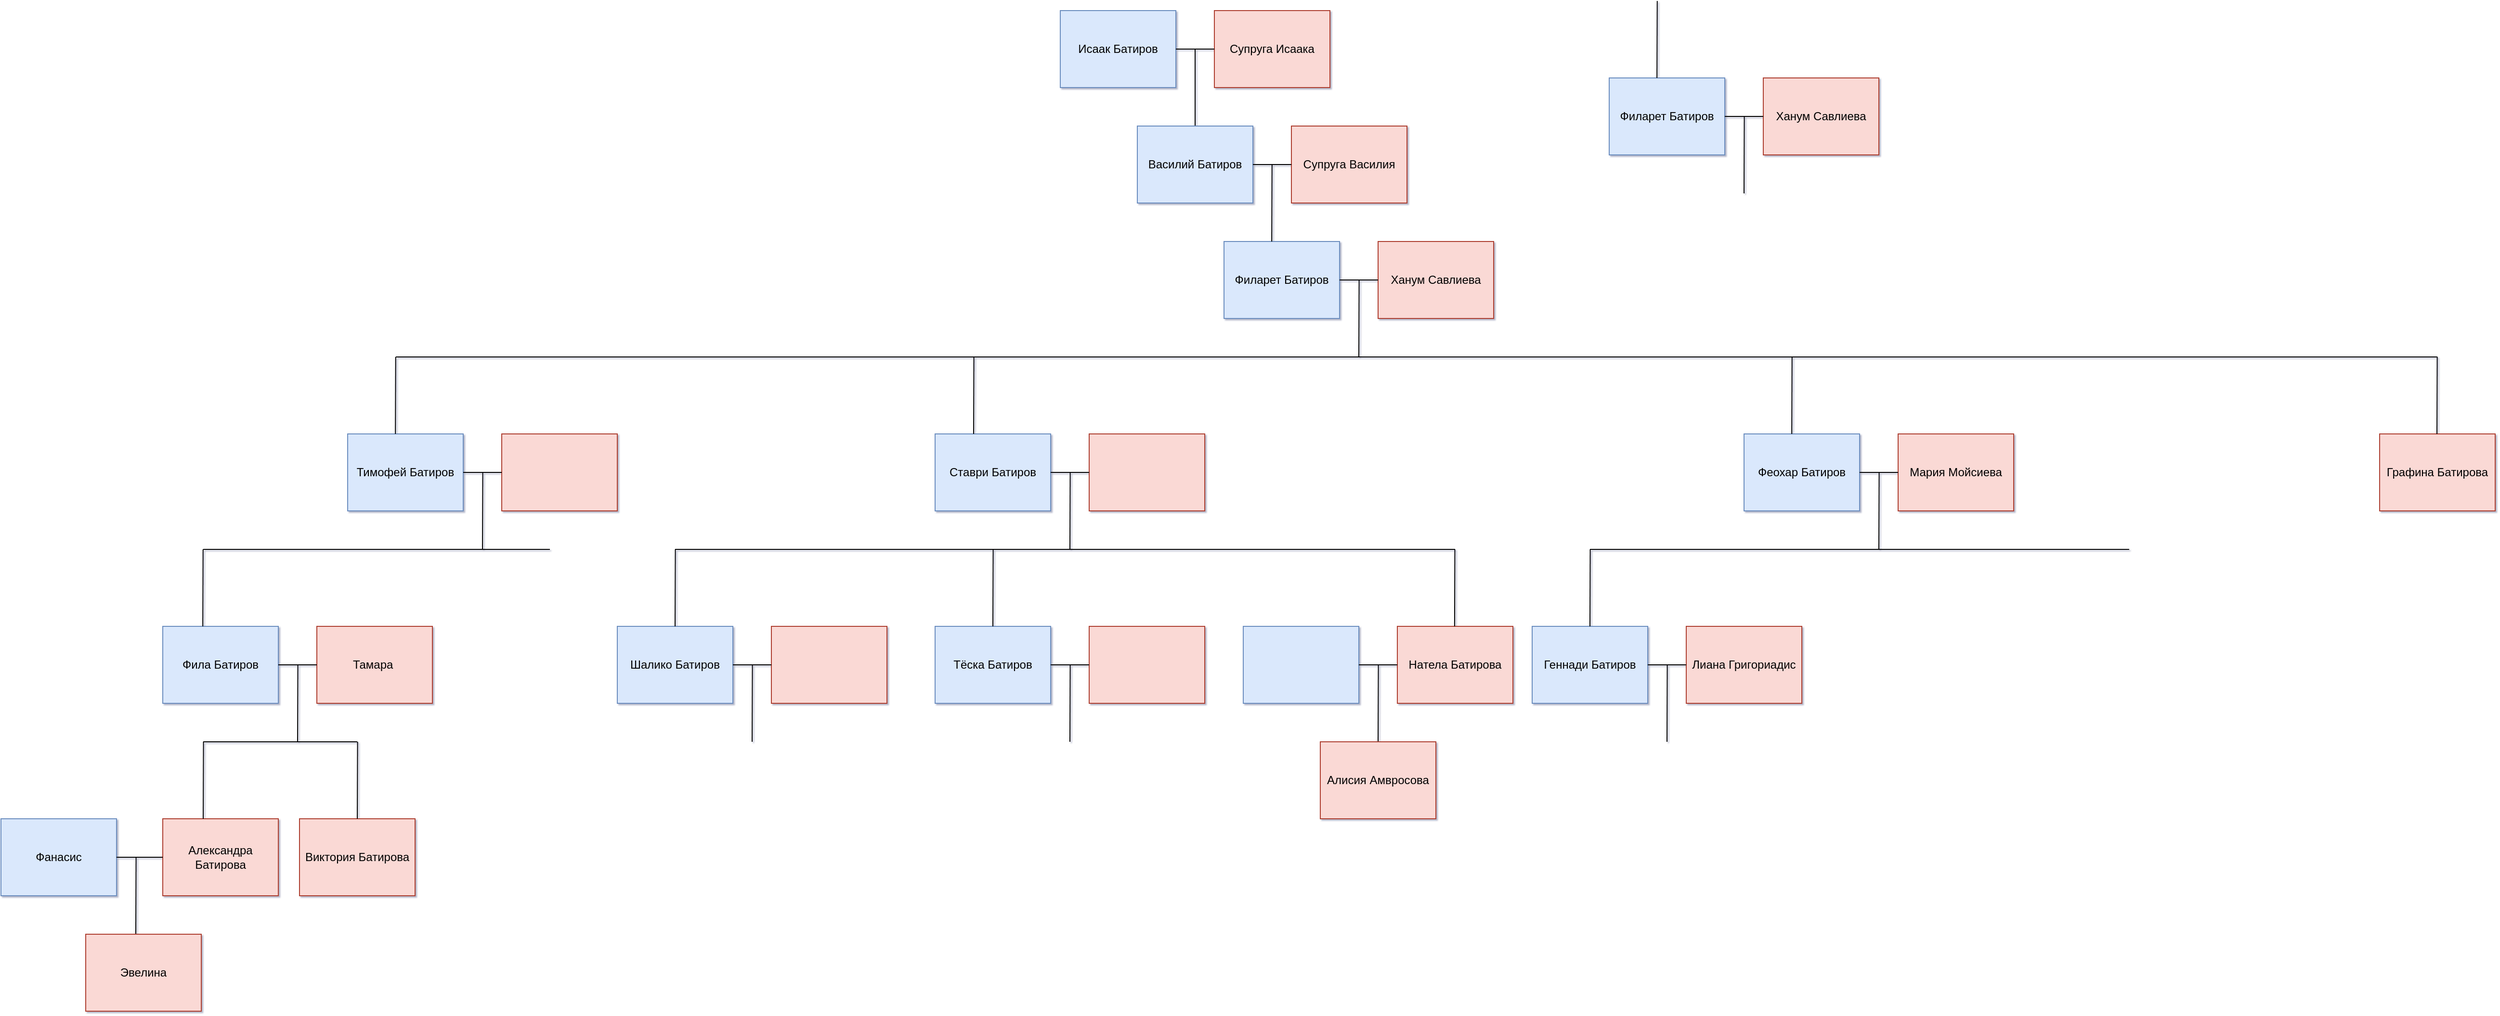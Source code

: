 <mxfile version="17.4.1" type="github">
  <diagram id="wWHne-ShAnKqNN_yMTwA" name="Page-1">
    <mxGraphModel dx="2310" dy="799" grid="1" gridSize="10" guides="1" tooltips="1" connect="1" arrows="1" fold="1" page="1" pageScale="1" pageWidth="827" pageHeight="1169" math="0" shadow="1">
      <root>
        <mxCell id="0" />
        <mxCell id="1" parent="0" />
        <mxCell id="8azdgzAkr9T4j-si9GLJ-1" value="Исаак Батиров" style="rounded=0;whiteSpace=wrap;html=1;fillColor=#dae8fc;strokeColor=#6c8ebf;" parent="1" vertex="1">
          <mxGeometry x="890" y="40" width="120" height="80" as="geometry" />
        </mxCell>
        <mxCell id="8azdgzAkr9T4j-si9GLJ-2" value="Супруга Исаака" style="rounded=0;whiteSpace=wrap;html=1;fillColor=#fad9d5;strokeColor=#ae4132;" parent="1" vertex="1">
          <mxGeometry x="1050" y="40" width="120" height="80" as="geometry" />
        </mxCell>
        <mxCell id="8azdgzAkr9T4j-si9GLJ-3" value="" style="endArrow=none;html=1;rounded=0;entryX=1;entryY=0.5;entryDx=0;entryDy=0;" parent="1" source="8azdgzAkr9T4j-si9GLJ-2" target="8azdgzAkr9T4j-si9GLJ-1" edge="1">
          <mxGeometry width="50" height="50" relative="1" as="geometry">
            <mxPoint x="960" y="310" as="sourcePoint" />
            <mxPoint x="1010" y="260" as="targetPoint" />
          </mxGeometry>
        </mxCell>
        <mxCell id="8azdgzAkr9T4j-si9GLJ-4" value="" style="endArrow=none;html=1;rounded=0;exitX=0.5;exitY=0;exitDx=0;exitDy=0;" parent="1" source="8azdgzAkr9T4j-si9GLJ-7" edge="1">
          <mxGeometry width="50" height="50" relative="1" as="geometry">
            <mxPoint x="1030" y="160" as="sourcePoint" />
            <mxPoint x="1030" y="80" as="targetPoint" />
          </mxGeometry>
        </mxCell>
        <mxCell id="8azdgzAkr9T4j-si9GLJ-5" style="edgeStyle=orthogonalEdgeStyle;rounded=0;orthogonalLoop=1;jettySize=auto;html=1;exitX=0.5;exitY=1;exitDx=0;exitDy=0;" parent="1" source="8azdgzAkr9T4j-si9GLJ-2" target="8azdgzAkr9T4j-si9GLJ-2" edge="1">
          <mxGeometry relative="1" as="geometry" />
        </mxCell>
        <mxCell id="8azdgzAkr9T4j-si9GLJ-7" value="Василий Батиров" style="rounded=0;whiteSpace=wrap;html=1;fillColor=#dae8fc;strokeColor=#6c8ebf;" parent="1" vertex="1">
          <mxGeometry x="970" y="160" width="120" height="80" as="geometry" />
        </mxCell>
        <mxCell id="8azdgzAkr9T4j-si9GLJ-8" value="Супруга Василия" style="rounded=0;whiteSpace=wrap;html=1;fillColor=#fad9d5;strokeColor=#ae4132;" parent="1" vertex="1">
          <mxGeometry x="1130" y="160" width="120" height="80" as="geometry" />
        </mxCell>
        <mxCell id="8azdgzAkr9T4j-si9GLJ-9" value="" style="endArrow=none;html=1;rounded=0;entryX=1;entryY=0.5;entryDx=0;entryDy=0;" parent="1" source="8azdgzAkr9T4j-si9GLJ-8" target="8azdgzAkr9T4j-si9GLJ-7" edge="1">
          <mxGeometry width="50" height="50" relative="1" as="geometry">
            <mxPoint x="1040" y="430" as="sourcePoint" />
            <mxPoint x="1090" y="380" as="targetPoint" />
          </mxGeometry>
        </mxCell>
        <mxCell id="8azdgzAkr9T4j-si9GLJ-10" style="edgeStyle=orthogonalEdgeStyle;rounded=0;orthogonalLoop=1;jettySize=auto;html=1;exitX=0.5;exitY=1;exitDx=0;exitDy=0;" parent="1" source="8azdgzAkr9T4j-si9GLJ-8" target="8azdgzAkr9T4j-si9GLJ-8" edge="1">
          <mxGeometry relative="1" as="geometry" />
        </mxCell>
        <mxCell id="8azdgzAkr9T4j-si9GLJ-11" value="Филарет Батиров" style="rounded=0;whiteSpace=wrap;html=1;fillColor=#dae8fc;strokeColor=#6c8ebf;" parent="1" vertex="1">
          <mxGeometry x="1060" y="280" width="120" height="80" as="geometry" />
        </mxCell>
        <mxCell id="8azdgzAkr9T4j-si9GLJ-12" value="Ханум Савлиева" style="rounded=0;whiteSpace=wrap;html=1;fillColor=#fad9d5;strokeColor=#ae4132;" parent="1" vertex="1">
          <mxGeometry x="1220" y="280" width="120" height="80" as="geometry" />
        </mxCell>
        <mxCell id="8azdgzAkr9T4j-si9GLJ-13" value="" style="endArrow=none;html=1;rounded=0;entryX=1;entryY=0.5;entryDx=0;entryDy=0;" parent="1" source="8azdgzAkr9T4j-si9GLJ-12" target="8azdgzAkr9T4j-si9GLJ-11" edge="1">
          <mxGeometry width="50" height="50" relative="1" as="geometry">
            <mxPoint x="1130" y="550" as="sourcePoint" />
            <mxPoint x="1180" y="500" as="targetPoint" />
          </mxGeometry>
        </mxCell>
        <mxCell id="8azdgzAkr9T4j-si9GLJ-14" style="edgeStyle=orthogonalEdgeStyle;rounded=0;orthogonalLoop=1;jettySize=auto;html=1;exitX=0.5;exitY=1;exitDx=0;exitDy=0;" parent="1" source="8azdgzAkr9T4j-si9GLJ-12" target="8azdgzAkr9T4j-si9GLJ-12" edge="1">
          <mxGeometry relative="1" as="geometry" />
        </mxCell>
        <mxCell id="8azdgzAkr9T4j-si9GLJ-15" value="" style="endArrow=none;html=1;rounded=0;" parent="1" edge="1">
          <mxGeometry width="50" height="50" relative="1" as="geometry">
            <mxPoint x="1200" y="400" as="sourcePoint" />
            <mxPoint x="1200.29" y="320" as="targetPoint" />
          </mxGeometry>
        </mxCell>
        <mxCell id="8azdgzAkr9T4j-si9GLJ-16" value="" style="endArrow=none;html=1;rounded=0;" parent="1" edge="1">
          <mxGeometry width="50" height="50" relative="1" as="geometry">
            <mxPoint x="200" y="400" as="sourcePoint" />
            <mxPoint x="2320" y="400" as="targetPoint" />
          </mxGeometry>
        </mxCell>
        <mxCell id="8azdgzAkr9T4j-si9GLJ-17" value="" style="endArrow=none;html=1;rounded=0;" parent="1" edge="1">
          <mxGeometry width="50" height="50" relative="1" as="geometry">
            <mxPoint x="1109.58" y="280.0" as="sourcePoint" />
            <mxPoint x="1109.87" y="200" as="targetPoint" />
          </mxGeometry>
        </mxCell>
        <mxCell id="8azdgzAkr9T4j-si9GLJ-18" value="Тимофей Батиров" style="rounded=0;whiteSpace=wrap;html=1;fillColor=#dae8fc;strokeColor=#6c8ebf;" parent="1" vertex="1">
          <mxGeometry x="150" y="480" width="120" height="80" as="geometry" />
        </mxCell>
        <mxCell id="8azdgzAkr9T4j-si9GLJ-19" value="" style="rounded=0;whiteSpace=wrap;html=1;fillColor=#fad9d5;strokeColor=#ae4132;" parent="1" vertex="1">
          <mxGeometry x="310" y="480" width="120" height="80" as="geometry" />
        </mxCell>
        <mxCell id="8azdgzAkr9T4j-si9GLJ-20" value="" style="endArrow=none;html=1;rounded=0;entryX=1;entryY=0.5;entryDx=0;entryDy=0;" parent="1" source="8azdgzAkr9T4j-si9GLJ-19" target="8azdgzAkr9T4j-si9GLJ-18" edge="1">
          <mxGeometry width="50" height="50" relative="1" as="geometry">
            <mxPoint x="220" y="750" as="sourcePoint" />
            <mxPoint x="270" y="700" as="targetPoint" />
          </mxGeometry>
        </mxCell>
        <mxCell id="8azdgzAkr9T4j-si9GLJ-21" value="" style="endArrow=none;html=1;rounded=0;" parent="1" edge="1">
          <mxGeometry width="50" height="50" relative="1" as="geometry">
            <mxPoint x="290" y="600.0" as="sourcePoint" />
            <mxPoint x="290.29" y="520" as="targetPoint" />
          </mxGeometry>
        </mxCell>
        <mxCell id="8azdgzAkr9T4j-si9GLJ-22" value="" style="endArrow=none;html=1;rounded=0;" parent="1" edge="1">
          <mxGeometry width="50" height="50" relative="1" as="geometry">
            <mxPoint x="199.58" y="480.0" as="sourcePoint" />
            <mxPoint x="199.87" y="400" as="targetPoint" />
          </mxGeometry>
        </mxCell>
        <mxCell id="8azdgzAkr9T4j-si9GLJ-23" value="" style="endArrow=none;html=1;rounded=0;" parent="1" edge="1">
          <mxGeometry width="50" height="50" relative="1" as="geometry">
            <mxPoint y="600" as="sourcePoint" />
            <mxPoint x="360" y="600" as="targetPoint" />
          </mxGeometry>
        </mxCell>
        <mxCell id="8azdgzAkr9T4j-si9GLJ-26" value="Фила Батиров" style="rounded=0;whiteSpace=wrap;html=1;fillColor=#dae8fc;strokeColor=#6c8ebf;" parent="1" vertex="1">
          <mxGeometry x="-42" y="680" width="120" height="80" as="geometry" />
        </mxCell>
        <mxCell id="8azdgzAkr9T4j-si9GLJ-27" value="Тамара&amp;nbsp;" style="rounded=0;whiteSpace=wrap;html=1;fillColor=#fad9d5;strokeColor=#ae4132;" parent="1" vertex="1">
          <mxGeometry x="118" y="680" width="120" height="80" as="geometry" />
        </mxCell>
        <mxCell id="8azdgzAkr9T4j-si9GLJ-28" value="" style="endArrow=none;html=1;rounded=0;entryX=1;entryY=0.5;entryDx=0;entryDy=0;" parent="1" source="8azdgzAkr9T4j-si9GLJ-27" target="8azdgzAkr9T4j-si9GLJ-26" edge="1">
          <mxGeometry width="50" height="50" relative="1" as="geometry">
            <mxPoint x="28" y="950" as="sourcePoint" />
            <mxPoint x="78" y="900" as="targetPoint" />
          </mxGeometry>
        </mxCell>
        <mxCell id="8azdgzAkr9T4j-si9GLJ-29" value="" style="endArrow=none;html=1;rounded=0;" parent="1" edge="1">
          <mxGeometry width="50" height="50" relative="1" as="geometry">
            <mxPoint x="98" y="800.0" as="sourcePoint" />
            <mxPoint x="98.29" y="720" as="targetPoint" />
          </mxGeometry>
        </mxCell>
        <mxCell id="8azdgzAkr9T4j-si9GLJ-30" value="" style="endArrow=none;html=1;rounded=0;" parent="1" edge="1">
          <mxGeometry width="50" height="50" relative="1" as="geometry">
            <mxPoint x="-0.42" y="680.0" as="sourcePoint" />
            <mxPoint x="-0.13" y="600" as="targetPoint" />
          </mxGeometry>
        </mxCell>
        <mxCell id="UtYaq4S0Bj3diOGqPEKm-1" value="Фанасис" style="rounded=0;whiteSpace=wrap;html=1;fillColor=#dae8fc;strokeColor=#6c8ebf;" vertex="1" parent="1">
          <mxGeometry x="-210" y="880" width="120" height="80" as="geometry" />
        </mxCell>
        <mxCell id="UtYaq4S0Bj3diOGqPEKm-2" value="Александра Батирова" style="rounded=0;whiteSpace=wrap;html=1;fillColor=#fad9d5;strokeColor=#ae4132;" vertex="1" parent="1">
          <mxGeometry x="-42" y="880" width="120" height="80" as="geometry" />
        </mxCell>
        <mxCell id="UtYaq4S0Bj3diOGqPEKm-3" value="" style="endArrow=none;html=1;rounded=0;entryX=1;entryY=0.5;entryDx=0;entryDy=0;" edge="1" parent="1" source="UtYaq4S0Bj3diOGqPEKm-2" target="UtYaq4S0Bj3diOGqPEKm-1">
          <mxGeometry width="50" height="50" relative="1" as="geometry">
            <mxPoint x="-140" y="1150" as="sourcePoint" />
            <mxPoint x="-90" y="1100" as="targetPoint" />
          </mxGeometry>
        </mxCell>
        <mxCell id="UtYaq4S0Bj3diOGqPEKm-4" value="" style="endArrow=none;html=1;rounded=0;" edge="1" parent="1">
          <mxGeometry width="50" height="50" relative="1" as="geometry">
            <mxPoint x="-70" y="1000" as="sourcePoint" />
            <mxPoint x="-69.71" y="920" as="targetPoint" />
          </mxGeometry>
        </mxCell>
        <mxCell id="UtYaq4S0Bj3diOGqPEKm-5" value="" style="endArrow=none;html=1;rounded=0;" edge="1" parent="1">
          <mxGeometry width="50" height="50" relative="1" as="geometry">
            <mxPoint y="800" as="sourcePoint" />
            <mxPoint x="160" y="800" as="targetPoint" />
          </mxGeometry>
        </mxCell>
        <mxCell id="UtYaq4S0Bj3diOGqPEKm-6" value="" style="endArrow=none;html=1;rounded=0;" edge="1" parent="1">
          <mxGeometry width="50" height="50" relative="1" as="geometry">
            <mxPoint x="-8.704e-14" y="880" as="sourcePoint" />
            <mxPoint x="0.29" y="800" as="targetPoint" />
          </mxGeometry>
        </mxCell>
        <mxCell id="UtYaq4S0Bj3diOGqPEKm-8" value="Виктория Батирова" style="rounded=0;whiteSpace=wrap;html=1;fillColor=#fad9d5;strokeColor=#ae4132;" vertex="1" parent="1">
          <mxGeometry x="100" y="880" width="120" height="80" as="geometry" />
        </mxCell>
        <mxCell id="UtYaq4S0Bj3diOGqPEKm-10" value="" style="endArrow=none;html=1;rounded=0;" edge="1" parent="1">
          <mxGeometry width="50" height="50" relative="1" as="geometry">
            <mxPoint x="160" y="880" as="sourcePoint" />
            <mxPoint x="160.29" y="800" as="targetPoint" />
          </mxGeometry>
        </mxCell>
        <mxCell id="UtYaq4S0Bj3diOGqPEKm-11" value="Эвелина" style="rounded=0;whiteSpace=wrap;html=1;fillColor=#fad9d5;strokeColor=#ae4132;" vertex="1" parent="1">
          <mxGeometry x="-122" y="1000" width="120" height="80" as="geometry" />
        </mxCell>
        <mxCell id="UtYaq4S0Bj3diOGqPEKm-12" value="Ставри Батиров" style="rounded=0;whiteSpace=wrap;html=1;fillColor=#dae8fc;strokeColor=#6c8ebf;" vertex="1" parent="1">
          <mxGeometry x="760" y="480" width="120" height="80" as="geometry" />
        </mxCell>
        <mxCell id="UtYaq4S0Bj3diOGqPEKm-13" value="" style="rounded=0;whiteSpace=wrap;html=1;fillColor=#fad9d5;strokeColor=#ae4132;" vertex="1" parent="1">
          <mxGeometry x="920" y="480" width="120" height="80" as="geometry" />
        </mxCell>
        <mxCell id="UtYaq4S0Bj3diOGqPEKm-14" value="" style="endArrow=none;html=1;rounded=0;entryX=1;entryY=0.5;entryDx=0;entryDy=0;" edge="1" parent="1" source="UtYaq4S0Bj3diOGqPEKm-13" target="UtYaq4S0Bj3diOGqPEKm-12">
          <mxGeometry width="50" height="50" relative="1" as="geometry">
            <mxPoint x="830" y="750" as="sourcePoint" />
            <mxPoint x="880" y="700" as="targetPoint" />
          </mxGeometry>
        </mxCell>
        <mxCell id="UtYaq4S0Bj3diOGqPEKm-15" value="" style="endArrow=none;html=1;rounded=0;" edge="1" parent="1">
          <mxGeometry width="50" height="50" relative="1" as="geometry">
            <mxPoint x="900" y="600.0" as="sourcePoint" />
            <mxPoint x="900.29" y="520" as="targetPoint" />
          </mxGeometry>
        </mxCell>
        <mxCell id="UtYaq4S0Bj3diOGqPEKm-16" value="" style="endArrow=none;html=1;rounded=0;" edge="1" parent="1">
          <mxGeometry width="50" height="50" relative="1" as="geometry">
            <mxPoint x="800" y="480.0" as="sourcePoint" />
            <mxPoint x="800.29" y="400" as="targetPoint" />
          </mxGeometry>
        </mxCell>
        <mxCell id="UtYaq4S0Bj3diOGqPEKm-17" value="" style="endArrow=none;html=1;rounded=0;" edge="1" parent="1">
          <mxGeometry width="50" height="50" relative="1" as="geometry">
            <mxPoint x="490" y="600" as="sourcePoint" />
            <mxPoint x="1300" y="600" as="targetPoint" />
          </mxGeometry>
        </mxCell>
        <mxCell id="UtYaq4S0Bj3diOGqPEKm-19" value="Шалико Батиров" style="rounded=0;whiteSpace=wrap;html=1;fillColor=#dae8fc;strokeColor=#6c8ebf;" vertex="1" parent="1">
          <mxGeometry x="430" y="680" width="120" height="80" as="geometry" />
        </mxCell>
        <mxCell id="UtYaq4S0Bj3diOGqPEKm-20" value="" style="rounded=0;whiteSpace=wrap;html=1;fillColor=#fad9d5;strokeColor=#ae4132;" vertex="1" parent="1">
          <mxGeometry x="590" y="680" width="120" height="80" as="geometry" />
        </mxCell>
        <mxCell id="UtYaq4S0Bj3diOGqPEKm-21" value="" style="endArrow=none;html=1;rounded=0;entryX=1;entryY=0.5;entryDx=0;entryDy=0;" edge="1" parent="1" source="UtYaq4S0Bj3diOGqPEKm-20" target="UtYaq4S0Bj3diOGqPEKm-19">
          <mxGeometry width="50" height="50" relative="1" as="geometry">
            <mxPoint x="500" y="950" as="sourcePoint" />
            <mxPoint x="550" y="900" as="targetPoint" />
          </mxGeometry>
        </mxCell>
        <mxCell id="UtYaq4S0Bj3diOGqPEKm-22" value="" style="endArrow=none;html=1;rounded=0;" edge="1" parent="1">
          <mxGeometry width="50" height="50" relative="1" as="geometry">
            <mxPoint x="570" y="800" as="sourcePoint" />
            <mxPoint x="570.29" y="720" as="targetPoint" />
          </mxGeometry>
        </mxCell>
        <mxCell id="UtYaq4S0Bj3diOGqPEKm-23" value="" style="endArrow=none;html=1;rounded=0;" edge="1" parent="1">
          <mxGeometry width="50" height="50" relative="1" as="geometry">
            <mxPoint x="490.0" y="680.0" as="sourcePoint" />
            <mxPoint x="490.29" y="600" as="targetPoint" />
          </mxGeometry>
        </mxCell>
        <mxCell id="UtYaq4S0Bj3diOGqPEKm-24" value="Тёска Батиров" style="rounded=0;whiteSpace=wrap;html=1;fillColor=#dae8fc;strokeColor=#6c8ebf;" vertex="1" parent="1">
          <mxGeometry x="760" y="680" width="120" height="80" as="geometry" />
        </mxCell>
        <mxCell id="UtYaq4S0Bj3diOGqPEKm-25" value="" style="rounded=0;whiteSpace=wrap;html=1;fillColor=#fad9d5;strokeColor=#ae4132;" vertex="1" parent="1">
          <mxGeometry x="920" y="680" width="120" height="80" as="geometry" />
        </mxCell>
        <mxCell id="UtYaq4S0Bj3diOGqPEKm-26" value="" style="endArrow=none;html=1;rounded=0;entryX=1;entryY=0.5;entryDx=0;entryDy=0;" edge="1" parent="1" source="UtYaq4S0Bj3diOGqPEKm-25" target="UtYaq4S0Bj3diOGqPEKm-24">
          <mxGeometry width="50" height="50" relative="1" as="geometry">
            <mxPoint x="830" y="950" as="sourcePoint" />
            <mxPoint x="880" y="900" as="targetPoint" />
          </mxGeometry>
        </mxCell>
        <mxCell id="UtYaq4S0Bj3diOGqPEKm-27" value="" style="endArrow=none;html=1;rounded=0;" edge="1" parent="1">
          <mxGeometry width="50" height="50" relative="1" as="geometry">
            <mxPoint x="900" y="800" as="sourcePoint" />
            <mxPoint x="900.29" y="720" as="targetPoint" />
          </mxGeometry>
        </mxCell>
        <mxCell id="UtYaq4S0Bj3diOGqPEKm-28" value="" style="endArrow=none;html=1;rounded=0;" edge="1" parent="1">
          <mxGeometry width="50" height="50" relative="1" as="geometry">
            <mxPoint x="820" y="680" as="sourcePoint" />
            <mxPoint x="820.29" y="600" as="targetPoint" />
          </mxGeometry>
        </mxCell>
        <mxCell id="UtYaq4S0Bj3diOGqPEKm-29" value="" style="rounded=0;whiteSpace=wrap;html=1;fillColor=#dae8fc;strokeColor=#6c8ebf;" vertex="1" parent="1">
          <mxGeometry x="1080" y="680" width="120" height="80" as="geometry" />
        </mxCell>
        <mxCell id="UtYaq4S0Bj3diOGqPEKm-30" value="Натела Батирова" style="rounded=0;whiteSpace=wrap;html=1;fillColor=#fad9d5;strokeColor=#ae4132;" vertex="1" parent="1">
          <mxGeometry x="1240" y="680" width="120" height="80" as="geometry" />
        </mxCell>
        <mxCell id="UtYaq4S0Bj3diOGqPEKm-31" value="" style="endArrow=none;html=1;rounded=0;entryX=1;entryY=0.5;entryDx=0;entryDy=0;" edge="1" parent="1" source="UtYaq4S0Bj3diOGqPEKm-30" target="UtYaq4S0Bj3diOGqPEKm-29">
          <mxGeometry width="50" height="50" relative="1" as="geometry">
            <mxPoint x="1150" y="950" as="sourcePoint" />
            <mxPoint x="1200" y="900" as="targetPoint" />
          </mxGeometry>
        </mxCell>
        <mxCell id="UtYaq4S0Bj3diOGqPEKm-32" value="" style="endArrow=none;html=1;rounded=0;" edge="1" parent="1">
          <mxGeometry width="50" height="50" relative="1" as="geometry">
            <mxPoint x="1220" y="800" as="sourcePoint" />
            <mxPoint x="1220.29" y="720" as="targetPoint" />
          </mxGeometry>
        </mxCell>
        <mxCell id="UtYaq4S0Bj3diOGqPEKm-33" value="" style="endArrow=none;html=1;rounded=0;" edge="1" parent="1">
          <mxGeometry width="50" height="50" relative="1" as="geometry">
            <mxPoint x="1299.44" y="680" as="sourcePoint" />
            <mxPoint x="1299.73" y="600" as="targetPoint" />
          </mxGeometry>
        </mxCell>
        <mxCell id="UtYaq4S0Bj3diOGqPEKm-34" value="Алисия Амвросова" style="rounded=0;whiteSpace=wrap;html=1;fillColor=#fad9d5;strokeColor=#ae4132;" vertex="1" parent="1">
          <mxGeometry x="1160" y="800" width="120" height="80" as="geometry" />
        </mxCell>
        <mxCell id="UtYaq4S0Bj3diOGqPEKm-35" value="Графина Батирова" style="rounded=0;whiteSpace=wrap;html=1;fillColor=#fad9d5;strokeColor=#ae4132;" vertex="1" parent="1">
          <mxGeometry x="2260" y="480" width="120" height="80" as="geometry" />
        </mxCell>
        <mxCell id="UtYaq4S0Bj3diOGqPEKm-36" value="" style="endArrow=none;html=1;rounded=0;" edge="1" parent="1">
          <mxGeometry width="50" height="50" relative="1" as="geometry">
            <mxPoint x="2319.52" y="480" as="sourcePoint" />
            <mxPoint x="2319.81" y="400" as="targetPoint" />
          </mxGeometry>
        </mxCell>
        <mxCell id="UtYaq4S0Bj3diOGqPEKm-37" value="Филарет Батиров" style="rounded=0;whiteSpace=wrap;html=1;fillColor=#dae8fc;strokeColor=#6c8ebf;" vertex="1" parent="1">
          <mxGeometry x="1460" y="110" width="120" height="80" as="geometry" />
        </mxCell>
        <mxCell id="UtYaq4S0Bj3diOGqPEKm-38" value="Ханум Савлиева" style="rounded=0;whiteSpace=wrap;html=1;fillColor=#fad9d5;strokeColor=#ae4132;" vertex="1" parent="1">
          <mxGeometry x="1620" y="110" width="120" height="80" as="geometry" />
        </mxCell>
        <mxCell id="UtYaq4S0Bj3diOGqPEKm-39" value="" style="endArrow=none;html=1;rounded=0;entryX=1;entryY=0.5;entryDx=0;entryDy=0;" edge="1" parent="1" source="UtYaq4S0Bj3diOGqPEKm-38" target="UtYaq4S0Bj3diOGqPEKm-37">
          <mxGeometry width="50" height="50" relative="1" as="geometry">
            <mxPoint x="1530" y="380" as="sourcePoint" />
            <mxPoint x="1580" y="330" as="targetPoint" />
          </mxGeometry>
        </mxCell>
        <mxCell id="UtYaq4S0Bj3diOGqPEKm-40" value="" style="endArrow=none;html=1;rounded=0;" edge="1" parent="1">
          <mxGeometry width="50" height="50" relative="1" as="geometry">
            <mxPoint x="1600" y="230" as="sourcePoint" />
            <mxPoint x="1600.29" y="150" as="targetPoint" />
          </mxGeometry>
        </mxCell>
        <mxCell id="UtYaq4S0Bj3diOGqPEKm-41" value="" style="endArrow=none;html=1;rounded=0;" edge="1" parent="1">
          <mxGeometry width="50" height="50" relative="1" as="geometry">
            <mxPoint x="1509.58" y="110.0" as="sourcePoint" />
            <mxPoint x="1509.87" y="30" as="targetPoint" />
          </mxGeometry>
        </mxCell>
        <mxCell id="UtYaq4S0Bj3diOGqPEKm-42" value="Феохар Батиров" style="rounded=0;whiteSpace=wrap;html=1;fillColor=#dae8fc;strokeColor=#6c8ebf;" vertex="1" parent="1">
          <mxGeometry x="1600" y="480" width="120" height="80" as="geometry" />
        </mxCell>
        <mxCell id="UtYaq4S0Bj3diOGqPEKm-43" value="Мария Мойсиева" style="rounded=0;whiteSpace=wrap;html=1;fillColor=#fad9d5;strokeColor=#ae4132;" vertex="1" parent="1">
          <mxGeometry x="1760" y="480" width="120" height="80" as="geometry" />
        </mxCell>
        <mxCell id="UtYaq4S0Bj3diOGqPEKm-44" value="" style="endArrow=none;html=1;rounded=0;entryX=1;entryY=0.5;entryDx=0;entryDy=0;" edge="1" parent="1" source="UtYaq4S0Bj3diOGqPEKm-43" target="UtYaq4S0Bj3diOGqPEKm-42">
          <mxGeometry width="50" height="50" relative="1" as="geometry">
            <mxPoint x="1670" y="750" as="sourcePoint" />
            <mxPoint x="1720" y="700" as="targetPoint" />
          </mxGeometry>
        </mxCell>
        <mxCell id="UtYaq4S0Bj3diOGqPEKm-45" value="" style="endArrow=none;html=1;rounded=0;" edge="1" parent="1">
          <mxGeometry width="50" height="50" relative="1" as="geometry">
            <mxPoint x="1740" y="600" as="sourcePoint" />
            <mxPoint x="1740.29" y="520" as="targetPoint" />
          </mxGeometry>
        </mxCell>
        <mxCell id="UtYaq4S0Bj3diOGqPEKm-46" value="" style="endArrow=none;html=1;rounded=0;" edge="1" parent="1">
          <mxGeometry width="50" height="50" relative="1" as="geometry">
            <mxPoint x="1649.58" y="480.0" as="sourcePoint" />
            <mxPoint x="1649.87" y="400" as="targetPoint" />
          </mxGeometry>
        </mxCell>
        <mxCell id="UtYaq4S0Bj3diOGqPEKm-47" value="" style="endArrow=none;html=1;rounded=0;" edge="1" parent="1">
          <mxGeometry width="50" height="50" relative="1" as="geometry">
            <mxPoint x="1440" y="600" as="sourcePoint" />
            <mxPoint x="2000" y="600" as="targetPoint" />
          </mxGeometry>
        </mxCell>
        <mxCell id="UtYaq4S0Bj3diOGqPEKm-48" value="Геннади Батиров" style="rounded=0;whiteSpace=wrap;html=1;fillColor=#dae8fc;strokeColor=#6c8ebf;" vertex="1" parent="1">
          <mxGeometry x="1380" y="680" width="120" height="80" as="geometry" />
        </mxCell>
        <mxCell id="UtYaq4S0Bj3diOGqPEKm-49" value="Лиана Григориадис" style="rounded=0;whiteSpace=wrap;html=1;fillColor=#fad9d5;strokeColor=#ae4132;" vertex="1" parent="1">
          <mxGeometry x="1540" y="680" width="120" height="80" as="geometry" />
        </mxCell>
        <mxCell id="UtYaq4S0Bj3diOGqPEKm-50" value="" style="endArrow=none;html=1;rounded=0;entryX=1;entryY=0.5;entryDx=0;entryDy=0;" edge="1" parent="1" source="UtYaq4S0Bj3diOGqPEKm-49" target="UtYaq4S0Bj3diOGqPEKm-48">
          <mxGeometry width="50" height="50" relative="1" as="geometry">
            <mxPoint x="1450" y="950" as="sourcePoint" />
            <mxPoint x="1500" y="900" as="targetPoint" />
          </mxGeometry>
        </mxCell>
        <mxCell id="UtYaq4S0Bj3diOGqPEKm-51" value="" style="endArrow=none;html=1;rounded=0;" edge="1" parent="1">
          <mxGeometry width="50" height="50" relative="1" as="geometry">
            <mxPoint x="1520" y="800.0" as="sourcePoint" />
            <mxPoint x="1520.29" y="720" as="targetPoint" />
          </mxGeometry>
        </mxCell>
        <mxCell id="UtYaq4S0Bj3diOGqPEKm-52" value="" style="endArrow=none;html=1;rounded=0;" edge="1" parent="1">
          <mxGeometry width="50" height="50" relative="1" as="geometry">
            <mxPoint x="1440" y="680" as="sourcePoint" />
            <mxPoint x="1440.29" y="600" as="targetPoint" />
          </mxGeometry>
        </mxCell>
      </root>
    </mxGraphModel>
  </diagram>
</mxfile>
